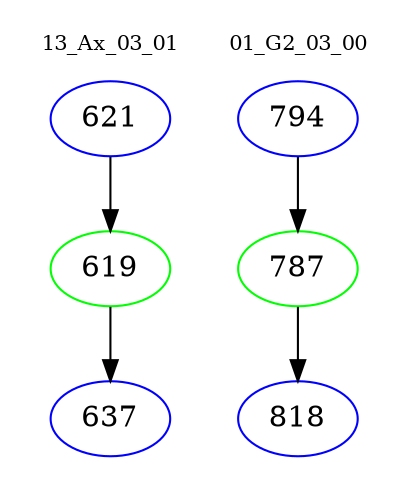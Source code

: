 digraph{
subgraph cluster_0 {
color = white
label = "13_Ax_03_01";
fontsize=10;
T0_621 [label="621", color="blue"]
T0_621 -> T0_619 [color="black"]
T0_619 [label="619", color="green"]
T0_619 -> T0_637 [color="black"]
T0_637 [label="637", color="blue"]
}
subgraph cluster_1 {
color = white
label = "01_G2_03_00";
fontsize=10;
T1_794 [label="794", color="blue"]
T1_794 -> T1_787 [color="black"]
T1_787 [label="787", color="green"]
T1_787 -> T1_818 [color="black"]
T1_818 [label="818", color="blue"]
}
}
